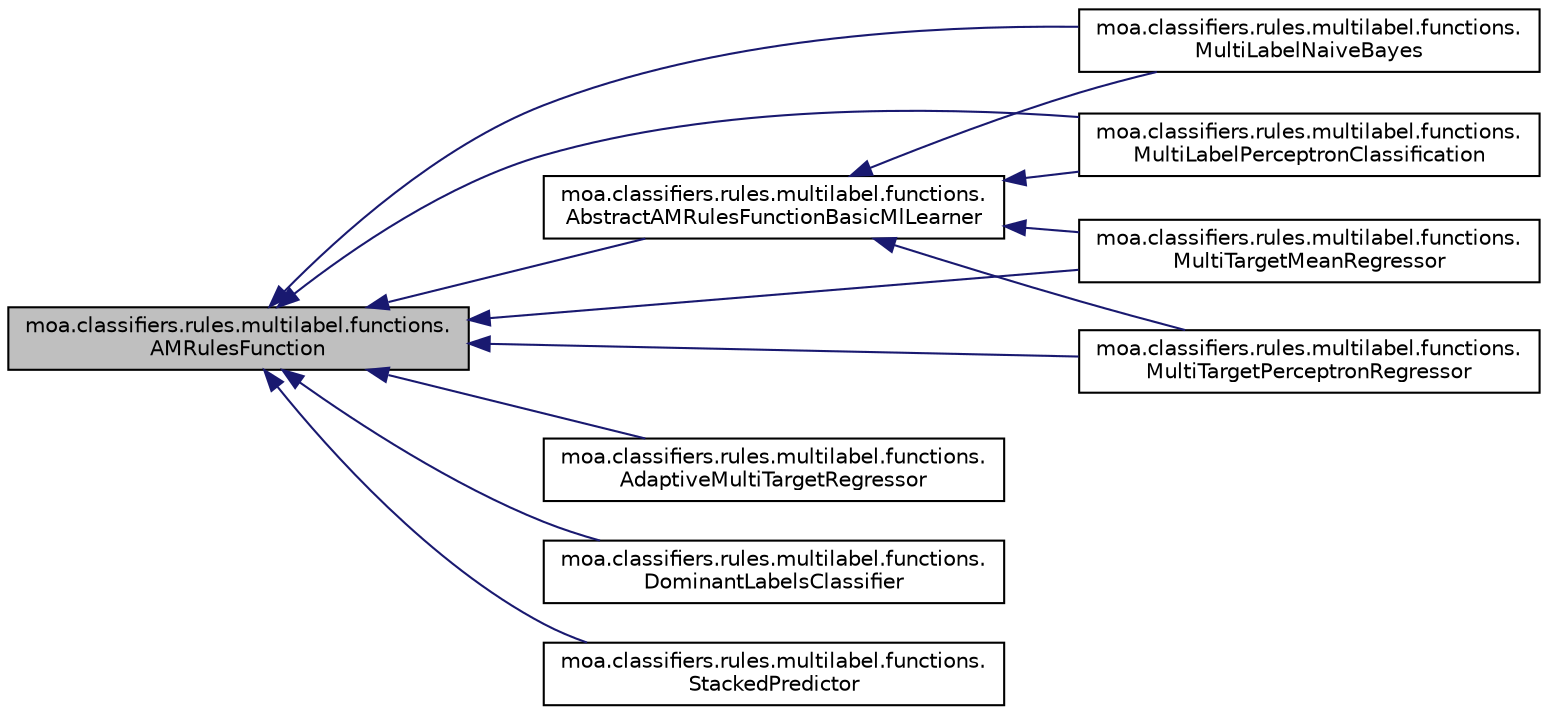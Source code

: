 digraph "moa.classifiers.rules.multilabel.functions.AMRulesFunction"
{
 // LATEX_PDF_SIZE
  edge [fontname="Helvetica",fontsize="10",labelfontname="Helvetica",labelfontsize="10"];
  node [fontname="Helvetica",fontsize="10",shape=record];
  rankdir="LR";
  Node1 [label="moa.classifiers.rules.multilabel.functions.\lAMRulesFunction",height=0.2,width=0.4,color="black", fillcolor="grey75", style="filled", fontcolor="black",tooltip=" "];
  Node1 -> Node2 [dir="back",color="midnightblue",fontsize="10",style="solid"];
  Node2 [label="moa.classifiers.rules.multilabel.functions.\lAbstractAMRulesFunctionBasicMlLearner",height=0.2,width=0.4,color="black", fillcolor="white", style="filled",URL="$classmoa_1_1classifiers_1_1rules_1_1multilabel_1_1functions_1_1_abstract_a_m_rules_function_basic_ml_learner.html",tooltip=" "];
  Node2 -> Node3 [dir="back",color="midnightblue",fontsize="10",style="solid"];
  Node3 [label="moa.classifiers.rules.multilabel.functions.\lMultiLabelNaiveBayes",height=0.2,width=0.4,color="black", fillcolor="white", style="filled",URL="$classmoa_1_1classifiers_1_1rules_1_1multilabel_1_1functions_1_1_multi_label_naive_bayes.html",tooltip=" "];
  Node2 -> Node4 [dir="back",color="midnightblue",fontsize="10",style="solid"];
  Node4 [label="moa.classifiers.rules.multilabel.functions.\lMultiLabelPerceptronClassification",height=0.2,width=0.4,color="black", fillcolor="white", style="filled",URL="$classmoa_1_1classifiers_1_1rules_1_1multilabel_1_1functions_1_1_multi_label_perceptron_classification.html",tooltip=" "];
  Node2 -> Node5 [dir="back",color="midnightblue",fontsize="10",style="solid"];
  Node5 [label="moa.classifiers.rules.multilabel.functions.\lMultiTargetMeanRegressor",height=0.2,width=0.4,color="black", fillcolor="white", style="filled",URL="$classmoa_1_1classifiers_1_1rules_1_1multilabel_1_1functions_1_1_multi_target_mean_regressor.html",tooltip=" "];
  Node2 -> Node6 [dir="back",color="midnightblue",fontsize="10",style="solid"];
  Node6 [label="moa.classifiers.rules.multilabel.functions.\lMultiTargetPerceptronRegressor",height=0.2,width=0.4,color="black", fillcolor="white", style="filled",URL="$classmoa_1_1classifiers_1_1rules_1_1multilabel_1_1functions_1_1_multi_target_perceptron_regressor.html",tooltip=" "];
  Node1 -> Node7 [dir="back",color="midnightblue",fontsize="10",style="solid"];
  Node7 [label="moa.classifiers.rules.multilabel.functions.\lAdaptiveMultiTargetRegressor",height=0.2,width=0.4,color="black", fillcolor="white", style="filled",URL="$classmoa_1_1classifiers_1_1rules_1_1multilabel_1_1functions_1_1_adaptive_multi_target_regressor.html",tooltip=" "];
  Node1 -> Node8 [dir="back",color="midnightblue",fontsize="10",style="solid"];
  Node8 [label="moa.classifiers.rules.multilabel.functions.\lDominantLabelsClassifier",height=0.2,width=0.4,color="black", fillcolor="white", style="filled",URL="$classmoa_1_1classifiers_1_1rules_1_1multilabel_1_1functions_1_1_dominant_labels_classifier.html",tooltip=" "];
  Node1 -> Node3 [dir="back",color="midnightblue",fontsize="10",style="solid"];
  Node1 -> Node4 [dir="back",color="midnightblue",fontsize="10",style="solid"];
  Node1 -> Node5 [dir="back",color="midnightblue",fontsize="10",style="solid"];
  Node1 -> Node6 [dir="back",color="midnightblue",fontsize="10",style="solid"];
  Node1 -> Node9 [dir="back",color="midnightblue",fontsize="10",style="solid"];
  Node9 [label="moa.classifiers.rules.multilabel.functions.\lStackedPredictor",height=0.2,width=0.4,color="black", fillcolor="white", style="filled",URL="$classmoa_1_1classifiers_1_1rules_1_1multilabel_1_1functions_1_1_stacked_predictor.html",tooltip=" "];
}
